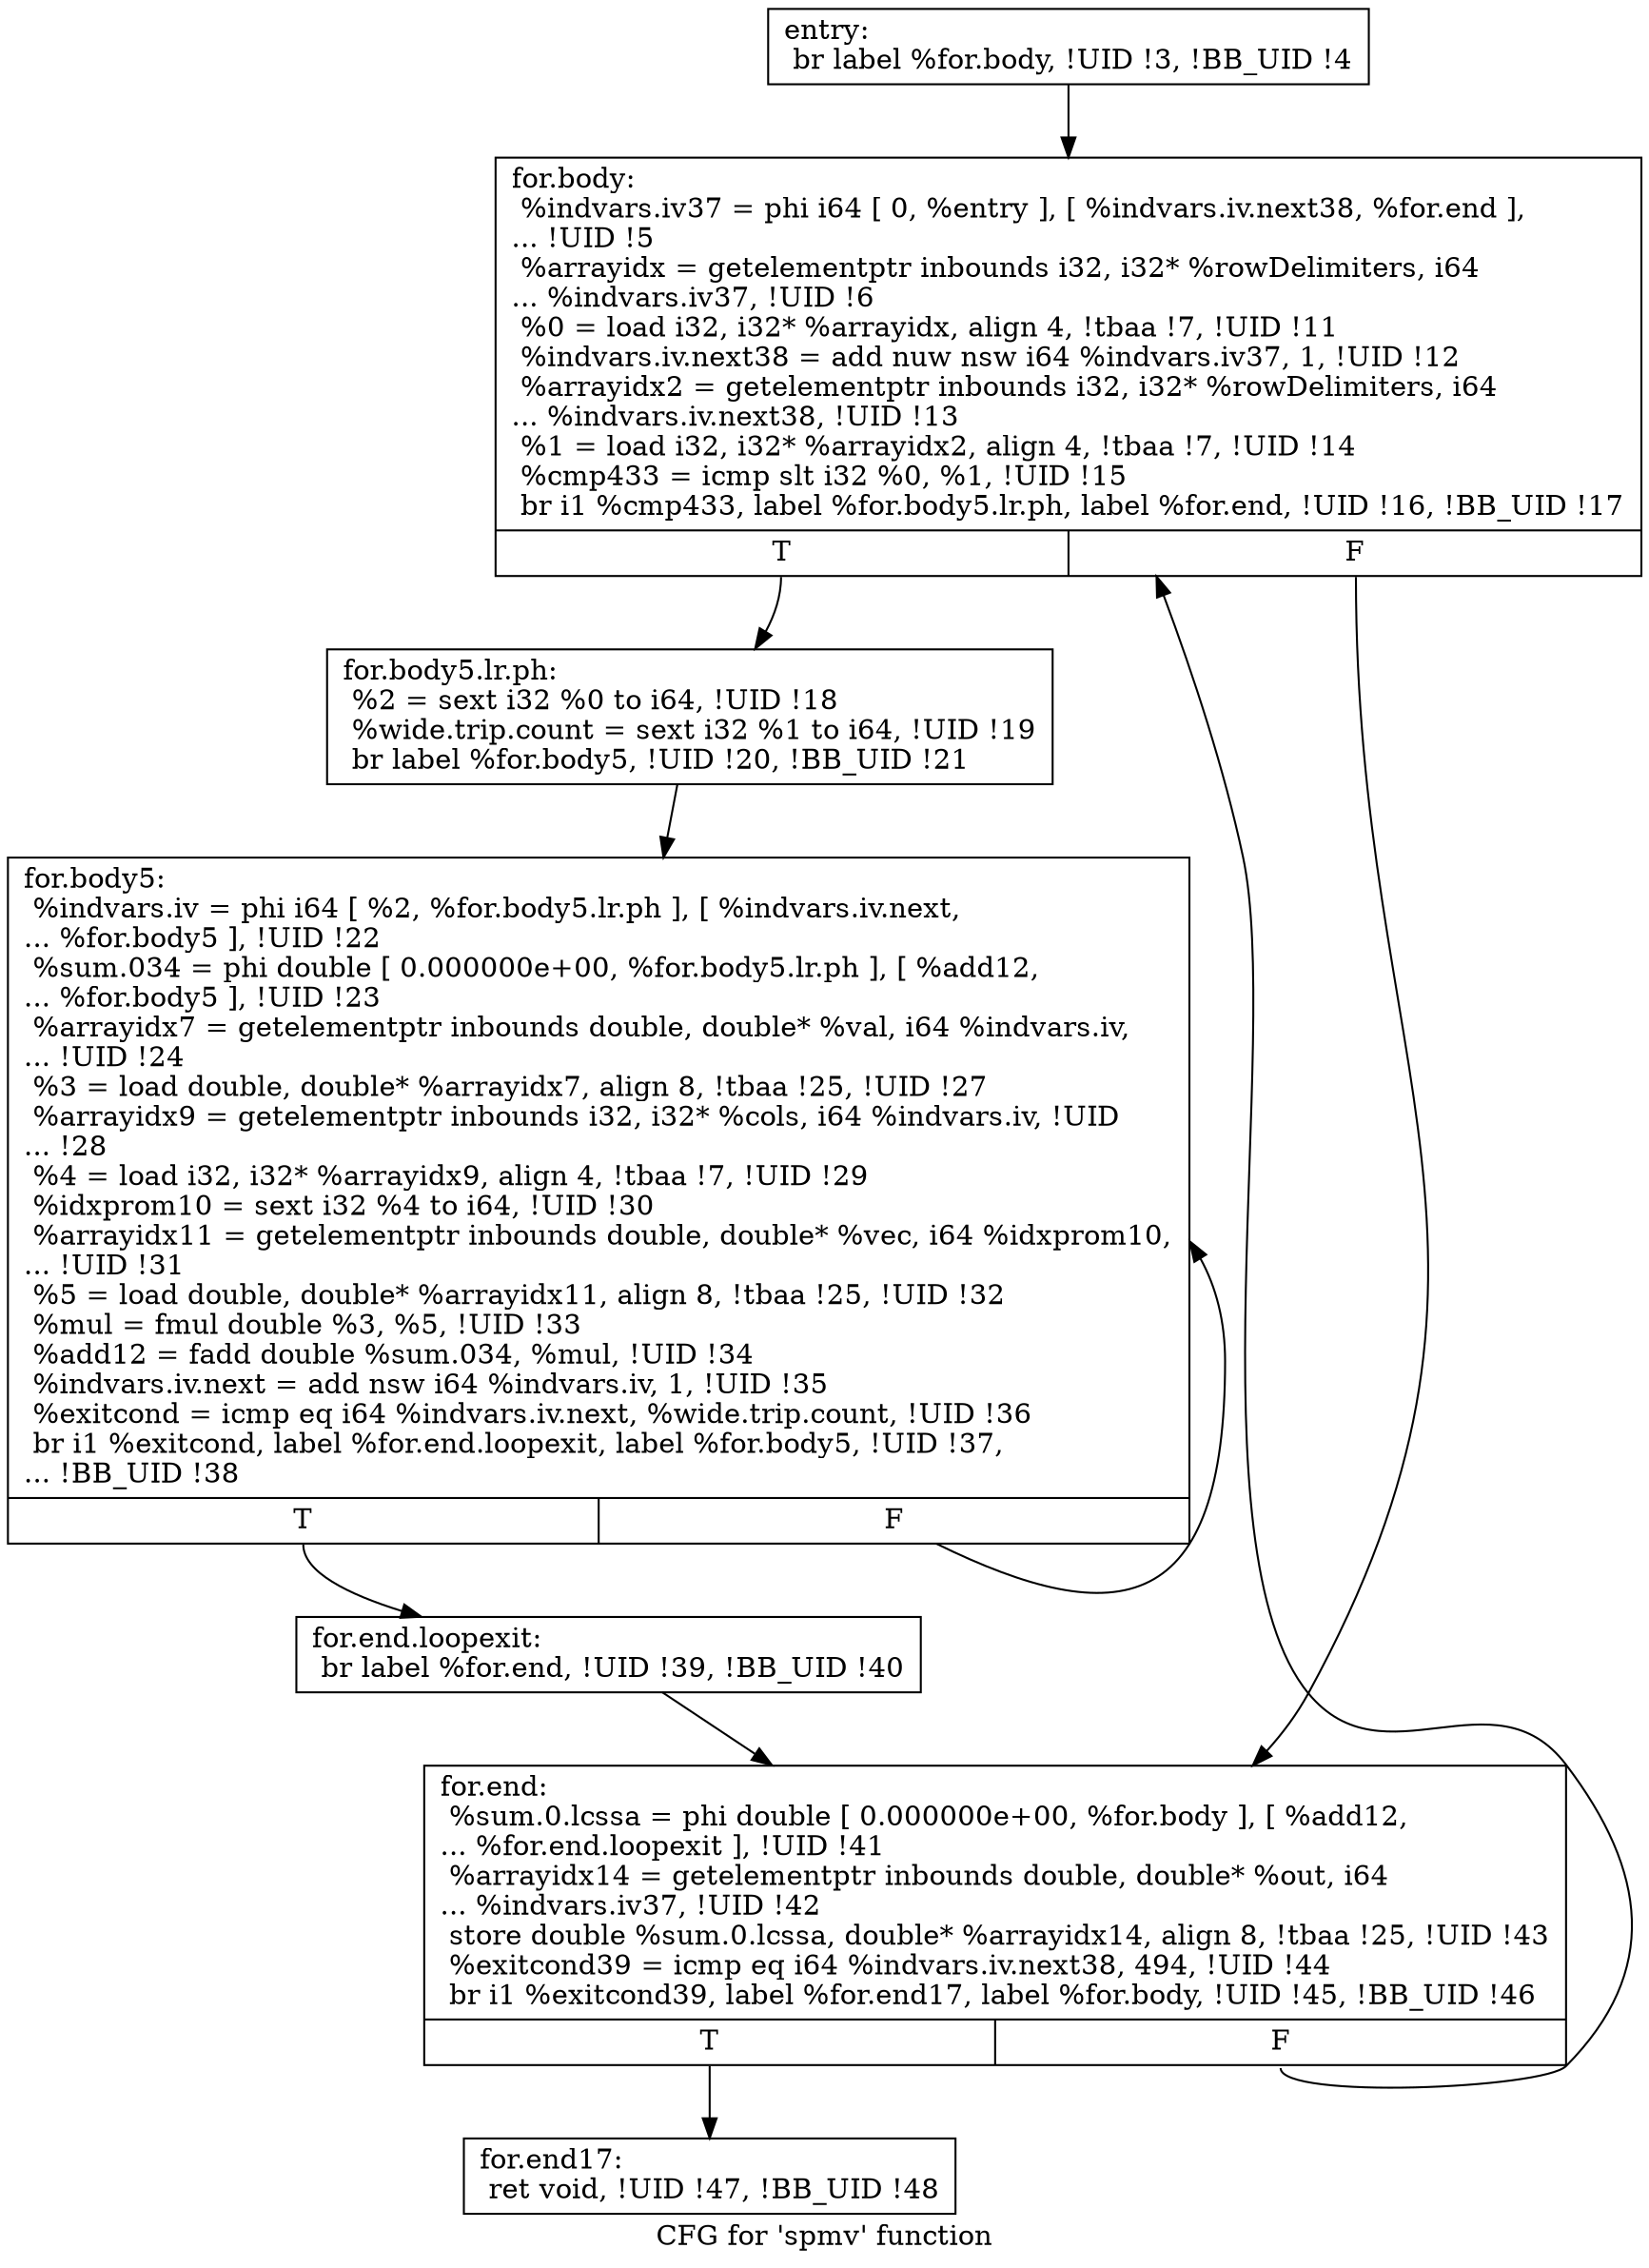 digraph "CFG for 'spmv' function" {
	label="CFG for 'spmv' function";

	Node0x563f7001b540 [shape=record,label="{entry:\l  br label %for.body, !UID !3, !BB_UID !4\l}"];
	Node0x563f7001b540 -> Node0x563f700267f0;
	Node0x563f700267f0 [shape=record,label="{for.body:                                         \l  %indvars.iv37 = phi i64 [ 0, %entry ], [ %indvars.iv.next38, %for.end ],\l... !UID !5\l  %arrayidx = getelementptr inbounds i32, i32* %rowDelimiters, i64\l... %indvars.iv37, !UID !6\l  %0 = load i32, i32* %arrayidx, align 4, !tbaa !7, !UID !11\l  %indvars.iv.next38 = add nuw nsw i64 %indvars.iv37, 1, !UID !12\l  %arrayidx2 = getelementptr inbounds i32, i32* %rowDelimiters, i64\l... %indvars.iv.next38, !UID !13\l  %1 = load i32, i32* %arrayidx2, align 4, !tbaa !7, !UID !14\l  %cmp433 = icmp slt i32 %0, %1, !UID !15\l  br i1 %cmp433, label %for.body5.lr.ph, label %for.end, !UID !16, !BB_UID !17\l|{<s0>T|<s1>F}}"];
	Node0x563f700267f0:s0 -> Node0x563f70026840;
	Node0x563f700267f0:s1 -> Node0x563f70026930;
	Node0x563f70026840 [shape=record,label="{for.body5.lr.ph:                                  \l  %2 = sext i32 %0 to i64, !UID !18\l  %wide.trip.count = sext i32 %1 to i64, !UID !19\l  br label %for.body5, !UID !20, !BB_UID !21\l}"];
	Node0x563f70026840 -> Node0x563f70026890;
	Node0x563f70026890 [shape=record,label="{for.body5:                                        \l  %indvars.iv = phi i64 [ %2, %for.body5.lr.ph ], [ %indvars.iv.next,\l... %for.body5 ], !UID !22\l  %sum.034 = phi double [ 0.000000e+00, %for.body5.lr.ph ], [ %add12,\l... %for.body5 ], !UID !23\l  %arrayidx7 = getelementptr inbounds double, double* %val, i64 %indvars.iv,\l... !UID !24\l  %3 = load double, double* %arrayidx7, align 8, !tbaa !25, !UID !27\l  %arrayidx9 = getelementptr inbounds i32, i32* %cols, i64 %indvars.iv, !UID\l... !28\l  %4 = load i32, i32* %arrayidx9, align 4, !tbaa !7, !UID !29\l  %idxprom10 = sext i32 %4 to i64, !UID !30\l  %arrayidx11 = getelementptr inbounds double, double* %vec, i64 %idxprom10,\l... !UID !31\l  %5 = load double, double* %arrayidx11, align 8, !tbaa !25, !UID !32\l  %mul = fmul double %3, %5, !UID !33\l  %add12 = fadd double %sum.034, %mul, !UID !34\l  %indvars.iv.next = add nsw i64 %indvars.iv, 1, !UID !35\l  %exitcond = icmp eq i64 %indvars.iv.next, %wide.trip.count, !UID !36\l  br i1 %exitcond, label %for.end.loopexit, label %for.body5, !UID !37,\l... !BB_UID !38\l|{<s0>T|<s1>F}}"];
	Node0x563f70026890:s0 -> Node0x563f700268e0;
	Node0x563f70026890:s1 -> Node0x563f70026890;
	Node0x563f700268e0 [shape=record,label="{for.end.loopexit:                                 \l  br label %for.end, !UID !39, !BB_UID !40\l}"];
	Node0x563f700268e0 -> Node0x563f70026930;
	Node0x563f70026930 [shape=record,label="{for.end:                                          \l  %sum.0.lcssa = phi double [ 0.000000e+00, %for.body ], [ %add12,\l... %for.end.loopexit ], !UID !41\l  %arrayidx14 = getelementptr inbounds double, double* %out, i64\l... %indvars.iv37, !UID !42\l  store double %sum.0.lcssa, double* %arrayidx14, align 8, !tbaa !25, !UID !43\l  %exitcond39 = icmp eq i64 %indvars.iv.next38, 494, !UID !44\l  br i1 %exitcond39, label %for.end17, label %for.body, !UID !45, !BB_UID !46\l|{<s0>T|<s1>F}}"];
	Node0x563f70026930:s0 -> Node0x563f70026980;
	Node0x563f70026930:s1 -> Node0x563f700267f0;
	Node0x563f70026980 [shape=record,label="{for.end17:                                        \l  ret void, !UID !47, !BB_UID !48\l}"];
}
